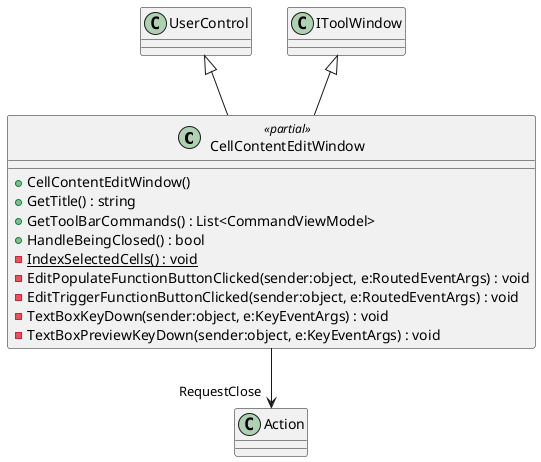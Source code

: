 @startuml
class CellContentEditWindow <<partial>> {
    + CellContentEditWindow()
    + GetTitle() : string
    + GetToolBarCommands() : List<CommandViewModel>
    + HandleBeingClosed() : bool
    - {static} IndexSelectedCells() : void
    - EditPopulateFunctionButtonClicked(sender:object, e:RoutedEventArgs) : void
    - EditTriggerFunctionButtonClicked(sender:object, e:RoutedEventArgs) : void
    - TextBoxKeyDown(sender:object, e:KeyEventArgs) : void
    - TextBoxPreviewKeyDown(sender:object, e:KeyEventArgs) : void
}
UserControl <|-- CellContentEditWindow
IToolWindow <|-- CellContentEditWindow
CellContentEditWindow --> "RequestClose" Action
@enduml

